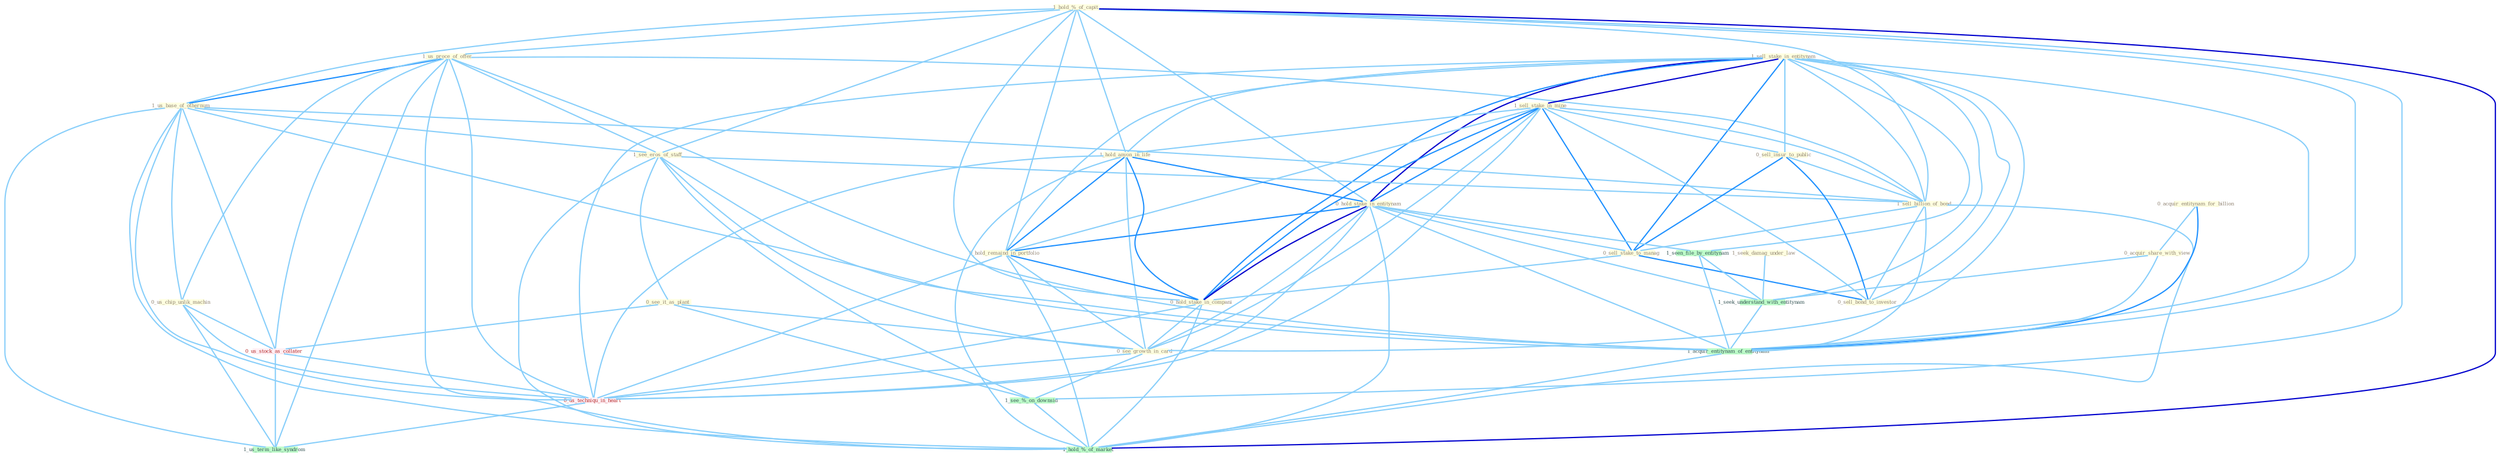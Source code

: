 Graph G{ 
    node
    [shape=polygon,style=filled,width=.5,height=.06,color="#BDFCC9",fixedsize=true,fontsize=4,
    fontcolor="#2f4f4f"];
    {node
    [color="#ffffe0", fontcolor="#8b7d6b"] "1_hold_%_of_capit " "1_us_proce_of_offer " "1_us_base_of_othernum " "1_sell_stake_in_entitynam " "1_sell_stake_in_mine " "1_see_eros_of_staff " "0_sell_insur_to_public " "1_hold_anyon_in_life " "0_hold_stake_in_entitynam " "0_hold_remaind_in_portfolio " "1_sell_billion_of_bond " "0_see_it_as_plant " "0_sell_stake_to_manag " "0_sell_bond_to_investor " "1_seek_damag_under_law " "0_us_chip_unlik_machin " "0_acquir_entitynam_for_billion " "0_hold_stake_in_compani " "0_see_growth_in_card " "0_acquir_share_with_view "}
{node [color="#fff0f5", fontcolor="#b22222"] "0_us_stock_as_collater " "0_us_techniqu_in_heart "}
edge [color="#B0E2FF"];

	"1_hold_%_of_capit " -- "1_us_proce_of_offer " [w="1", color="#87cefa" ];
	"1_hold_%_of_capit " -- "1_us_base_of_othernum " [w="1", color="#87cefa" ];
	"1_hold_%_of_capit " -- "1_see_eros_of_staff " [w="1", color="#87cefa" ];
	"1_hold_%_of_capit " -- "1_hold_anyon_in_life " [w="1", color="#87cefa" ];
	"1_hold_%_of_capit " -- "0_hold_stake_in_entitynam " [w="1", color="#87cefa" ];
	"1_hold_%_of_capit " -- "0_hold_remaind_in_portfolio " [w="1", color="#87cefa" ];
	"1_hold_%_of_capit " -- "1_sell_billion_of_bond " [w="1", color="#87cefa" ];
	"1_hold_%_of_capit " -- "0_hold_stake_in_compani " [w="1", color="#87cefa" ];
	"1_hold_%_of_capit " -- "1_acquir_entitynam_of_entitynam " [w="1", color="#87cefa" ];
	"1_hold_%_of_capit " -- "1_see_%_on_downsid " [w="1", color="#87cefa" ];
	"1_hold_%_of_capit " -- "1_hold_%_of_market " [w="3", color="#0000cd" , len=0.6];
	"1_us_proce_of_offer " -- "1_us_base_of_othernum " [w="2", color="#1e90ff" , len=0.8];
	"1_us_proce_of_offer " -- "1_see_eros_of_staff " [w="1", color="#87cefa" ];
	"1_us_proce_of_offer " -- "1_sell_billion_of_bond " [w="1", color="#87cefa" ];
	"1_us_proce_of_offer " -- "0_us_chip_unlik_machin " [w="1", color="#87cefa" ];
	"1_us_proce_of_offer " -- "0_us_stock_as_collater " [w="1", color="#87cefa" ];
	"1_us_proce_of_offer " -- "1_acquir_entitynam_of_entitynam " [w="1", color="#87cefa" ];
	"1_us_proce_of_offer " -- "0_us_techniqu_in_heart " [w="1", color="#87cefa" ];
	"1_us_proce_of_offer " -- "1_us_term_like_syndrom " [w="1", color="#87cefa" ];
	"1_us_proce_of_offer " -- "1_hold_%_of_market " [w="1", color="#87cefa" ];
	"1_us_base_of_othernum " -- "1_see_eros_of_staff " [w="1", color="#87cefa" ];
	"1_us_base_of_othernum " -- "1_sell_billion_of_bond " [w="1", color="#87cefa" ];
	"1_us_base_of_othernum " -- "0_us_chip_unlik_machin " [w="1", color="#87cefa" ];
	"1_us_base_of_othernum " -- "0_us_stock_as_collater " [w="1", color="#87cefa" ];
	"1_us_base_of_othernum " -- "1_acquir_entitynam_of_entitynam " [w="1", color="#87cefa" ];
	"1_us_base_of_othernum " -- "0_us_techniqu_in_heart " [w="1", color="#87cefa" ];
	"1_us_base_of_othernum " -- "1_us_term_like_syndrom " [w="1", color="#87cefa" ];
	"1_us_base_of_othernum " -- "1_hold_%_of_market " [w="1", color="#87cefa" ];
	"1_sell_stake_in_entitynam " -- "1_sell_stake_in_mine " [w="3", color="#0000cd" , len=0.6];
	"1_sell_stake_in_entitynam " -- "0_sell_insur_to_public " [w="1", color="#87cefa" ];
	"1_sell_stake_in_entitynam " -- "1_hold_anyon_in_life " [w="1", color="#87cefa" ];
	"1_sell_stake_in_entitynam " -- "0_hold_stake_in_entitynam " [w="3", color="#0000cd" , len=0.6];
	"1_sell_stake_in_entitynam " -- "0_hold_remaind_in_portfolio " [w="1", color="#87cefa" ];
	"1_sell_stake_in_entitynam " -- "1_sell_billion_of_bond " [w="1", color="#87cefa" ];
	"1_sell_stake_in_entitynam " -- "0_sell_stake_to_manag " [w="2", color="#1e90ff" , len=0.8];
	"1_sell_stake_in_entitynam " -- "0_sell_bond_to_investor " [w="1", color="#87cefa" ];
	"1_sell_stake_in_entitynam " -- "0_hold_stake_in_compani " [w="2", color="#1e90ff" , len=0.8];
	"1_sell_stake_in_entitynam " -- "0_see_growth_in_card " [w="1", color="#87cefa" ];
	"1_sell_stake_in_entitynam " -- "1_seen_file_by_entitynam " [w="1", color="#87cefa" ];
	"1_sell_stake_in_entitynam " -- "1_seek_understand_with_entitynam " [w="1", color="#87cefa" ];
	"1_sell_stake_in_entitynam " -- "1_acquir_entitynam_of_entitynam " [w="1", color="#87cefa" ];
	"1_sell_stake_in_entitynam " -- "0_us_techniqu_in_heart " [w="1", color="#87cefa" ];
	"1_sell_stake_in_mine " -- "0_sell_insur_to_public " [w="1", color="#87cefa" ];
	"1_sell_stake_in_mine " -- "1_hold_anyon_in_life " [w="1", color="#87cefa" ];
	"1_sell_stake_in_mine " -- "0_hold_stake_in_entitynam " [w="2", color="#1e90ff" , len=0.8];
	"1_sell_stake_in_mine " -- "0_hold_remaind_in_portfolio " [w="1", color="#87cefa" ];
	"1_sell_stake_in_mine " -- "1_sell_billion_of_bond " [w="1", color="#87cefa" ];
	"1_sell_stake_in_mine " -- "0_sell_stake_to_manag " [w="2", color="#1e90ff" , len=0.8];
	"1_sell_stake_in_mine " -- "0_sell_bond_to_investor " [w="1", color="#87cefa" ];
	"1_sell_stake_in_mine " -- "0_hold_stake_in_compani " [w="2", color="#1e90ff" , len=0.8];
	"1_sell_stake_in_mine " -- "0_see_growth_in_card " [w="1", color="#87cefa" ];
	"1_sell_stake_in_mine " -- "0_us_techniqu_in_heart " [w="1", color="#87cefa" ];
	"1_see_eros_of_staff " -- "1_sell_billion_of_bond " [w="1", color="#87cefa" ];
	"1_see_eros_of_staff " -- "0_see_it_as_plant " [w="1", color="#87cefa" ];
	"1_see_eros_of_staff " -- "0_see_growth_in_card " [w="1", color="#87cefa" ];
	"1_see_eros_of_staff " -- "1_acquir_entitynam_of_entitynam " [w="1", color="#87cefa" ];
	"1_see_eros_of_staff " -- "1_see_%_on_downsid " [w="1", color="#87cefa" ];
	"1_see_eros_of_staff " -- "1_hold_%_of_market " [w="1", color="#87cefa" ];
	"0_sell_insur_to_public " -- "1_sell_billion_of_bond " [w="1", color="#87cefa" ];
	"0_sell_insur_to_public " -- "0_sell_stake_to_manag " [w="2", color="#1e90ff" , len=0.8];
	"0_sell_insur_to_public " -- "0_sell_bond_to_investor " [w="2", color="#1e90ff" , len=0.8];
	"1_hold_anyon_in_life " -- "0_hold_stake_in_entitynam " [w="2", color="#1e90ff" , len=0.8];
	"1_hold_anyon_in_life " -- "0_hold_remaind_in_portfolio " [w="2", color="#1e90ff" , len=0.8];
	"1_hold_anyon_in_life " -- "0_hold_stake_in_compani " [w="2", color="#1e90ff" , len=0.8];
	"1_hold_anyon_in_life " -- "0_see_growth_in_card " [w="1", color="#87cefa" ];
	"1_hold_anyon_in_life " -- "0_us_techniqu_in_heart " [w="1", color="#87cefa" ];
	"1_hold_anyon_in_life " -- "1_hold_%_of_market " [w="1", color="#87cefa" ];
	"0_hold_stake_in_entitynam " -- "0_hold_remaind_in_portfolio " [w="2", color="#1e90ff" , len=0.8];
	"0_hold_stake_in_entitynam " -- "0_sell_stake_to_manag " [w="1", color="#87cefa" ];
	"0_hold_stake_in_entitynam " -- "0_hold_stake_in_compani " [w="3", color="#0000cd" , len=0.6];
	"0_hold_stake_in_entitynam " -- "0_see_growth_in_card " [w="1", color="#87cefa" ];
	"0_hold_stake_in_entitynam " -- "1_seen_file_by_entitynam " [w="1", color="#87cefa" ];
	"0_hold_stake_in_entitynam " -- "1_seek_understand_with_entitynam " [w="1", color="#87cefa" ];
	"0_hold_stake_in_entitynam " -- "1_acquir_entitynam_of_entitynam " [w="1", color="#87cefa" ];
	"0_hold_stake_in_entitynam " -- "0_us_techniqu_in_heart " [w="1", color="#87cefa" ];
	"0_hold_stake_in_entitynam " -- "1_hold_%_of_market " [w="1", color="#87cefa" ];
	"0_hold_remaind_in_portfolio " -- "0_hold_stake_in_compani " [w="2", color="#1e90ff" , len=0.8];
	"0_hold_remaind_in_portfolio " -- "0_see_growth_in_card " [w="1", color="#87cefa" ];
	"0_hold_remaind_in_portfolio " -- "0_us_techniqu_in_heart " [w="1", color="#87cefa" ];
	"0_hold_remaind_in_portfolio " -- "1_hold_%_of_market " [w="1", color="#87cefa" ];
	"1_sell_billion_of_bond " -- "0_sell_stake_to_manag " [w="1", color="#87cefa" ];
	"1_sell_billion_of_bond " -- "0_sell_bond_to_investor " [w="1", color="#87cefa" ];
	"1_sell_billion_of_bond " -- "1_acquir_entitynam_of_entitynam " [w="1", color="#87cefa" ];
	"1_sell_billion_of_bond " -- "1_hold_%_of_market " [w="1", color="#87cefa" ];
	"0_see_it_as_plant " -- "0_see_growth_in_card " [w="1", color="#87cefa" ];
	"0_see_it_as_plant " -- "0_us_stock_as_collater " [w="1", color="#87cefa" ];
	"0_see_it_as_plant " -- "1_see_%_on_downsid " [w="1", color="#87cefa" ];
	"0_sell_stake_to_manag " -- "0_sell_bond_to_investor " [w="2", color="#1e90ff" , len=0.8];
	"0_sell_stake_to_manag " -- "0_hold_stake_in_compani " [w="1", color="#87cefa" ];
	"1_seek_damag_under_law " -- "1_seek_understand_with_entitynam " [w="1", color="#87cefa" ];
	"0_us_chip_unlik_machin " -- "0_us_stock_as_collater " [w="1", color="#87cefa" ];
	"0_us_chip_unlik_machin " -- "0_us_techniqu_in_heart " [w="1", color="#87cefa" ];
	"0_us_chip_unlik_machin " -- "1_us_term_like_syndrom " [w="1", color="#87cefa" ];
	"0_acquir_entitynam_for_billion " -- "0_acquir_share_with_view " [w="1", color="#87cefa" ];
	"0_acquir_entitynam_for_billion " -- "1_acquir_entitynam_of_entitynam " [w="2", color="#1e90ff" , len=0.8];
	"0_hold_stake_in_compani " -- "0_see_growth_in_card " [w="1", color="#87cefa" ];
	"0_hold_stake_in_compani " -- "0_us_techniqu_in_heart " [w="1", color="#87cefa" ];
	"0_hold_stake_in_compani " -- "1_hold_%_of_market " [w="1", color="#87cefa" ];
	"0_see_growth_in_card " -- "0_us_techniqu_in_heart " [w="1", color="#87cefa" ];
	"0_see_growth_in_card " -- "1_see_%_on_downsid " [w="1", color="#87cefa" ];
	"0_acquir_share_with_view " -- "1_seek_understand_with_entitynam " [w="1", color="#87cefa" ];
	"0_acquir_share_with_view " -- "1_acquir_entitynam_of_entitynam " [w="1", color="#87cefa" ];
	"1_seen_file_by_entitynam " -- "1_seek_understand_with_entitynam " [w="1", color="#87cefa" ];
	"1_seen_file_by_entitynam " -- "1_acquir_entitynam_of_entitynam " [w="1", color="#87cefa" ];
	"0_us_stock_as_collater " -- "0_us_techniqu_in_heart " [w="1", color="#87cefa" ];
	"0_us_stock_as_collater " -- "1_us_term_like_syndrom " [w="1", color="#87cefa" ];
	"1_seek_understand_with_entitynam " -- "1_acquir_entitynam_of_entitynam " [w="1", color="#87cefa" ];
	"1_acquir_entitynam_of_entitynam " -- "1_hold_%_of_market " [w="1", color="#87cefa" ];
	"0_us_techniqu_in_heart " -- "1_us_term_like_syndrom " [w="1", color="#87cefa" ];
	"1_see_%_on_downsid " -- "1_hold_%_of_market " [w="1", color="#87cefa" ];
}